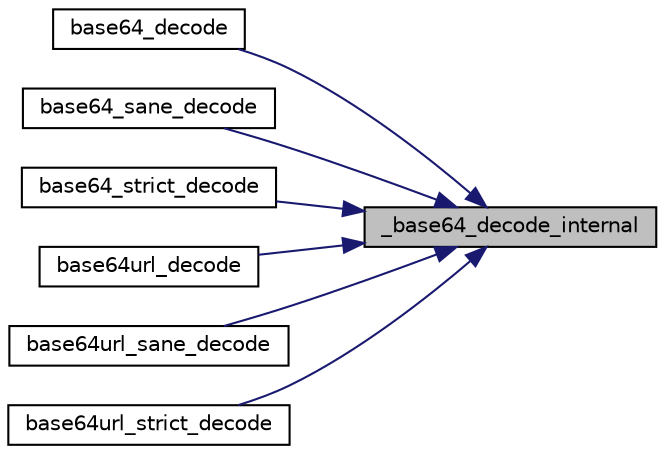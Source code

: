 digraph "_base64_decode_internal"
{
 // LATEX_PDF_SIZE
  edge [fontname="Helvetica",fontsize="10",labelfontname="Helvetica",labelfontsize="10"];
  node [fontname="Helvetica",fontsize="10",shape=record];
  rankdir="RL";
  Node1 [label="_base64_decode_internal",height=0.2,width=0.4,color="black", fillcolor="grey75", style="filled", fontcolor="black",tooltip=" "];
  Node1 -> Node2 [dir="back",color="midnightblue",fontsize="10",style="solid",fontname="Helvetica"];
  Node2 [label="base64_decode",height=0.2,width=0.4,color="black", fillcolor="white", style="filled",URL="$base64__decode_8c.html#a1aaa93cd268481f14400025783c6310d",tooltip="Dangerously relaxed base64 decode a block of memory."];
  Node1 -> Node3 [dir="back",color="midnightblue",fontsize="10",style="solid",fontname="Helvetica"];
  Node3 [label="base64_sane_decode",height=0.2,width=0.4,color="black", fillcolor="white", style="filled",URL="$base64__decode_8c.html#a79296c3c2b6c620d49d33a8cbe0cbd52",tooltip="Sane base64 decode a block of memory."];
  Node1 -> Node4 [dir="back",color="midnightblue",fontsize="10",style="solid",fontname="Helvetica"];
  Node4 [label="base64_strict_decode",height=0.2,width=0.4,color="black", fillcolor="white", style="filled",URL="$base64__decode_8c.html#a5f0563143957758b8006a114ce9dd42a",tooltip="Strict base64 decode a block of memory."];
  Node1 -> Node5 [dir="back",color="midnightblue",fontsize="10",style="solid",fontname="Helvetica"];
  Node5 [label="base64url_decode",height=0.2,width=0.4,color="black", fillcolor="white", style="filled",URL="$base64__decode_8c.html#a0587cf0c0d077c1c15600de55a4d4e94",tooltip="Dangerously relaxed base64 (URL Safe, RFC 4648 section 5) decode a block of memory."];
  Node1 -> Node6 [dir="back",color="midnightblue",fontsize="10",style="solid",fontname="Helvetica"];
  Node6 [label="base64url_sane_decode",height=0.2,width=0.4,color="black", fillcolor="white", style="filled",URL="$base64__decode_8c.html#a56ec236663a4c5dc4eb0af5cc29964cf",tooltip="Sane base64 (URL Safe, RFC 4648 section 5) decode a block of memory."];
  Node1 -> Node7 [dir="back",color="midnightblue",fontsize="10",style="solid",fontname="Helvetica"];
  Node7 [label="base64url_strict_decode",height=0.2,width=0.4,color="black", fillcolor="white", style="filled",URL="$base64__decode_8c.html#a8039c14bf30b693d5ccdf834759d0799",tooltip="Strict base64 (URL Safe, RFC 4648 section 5) decode a block of memory."];
}
